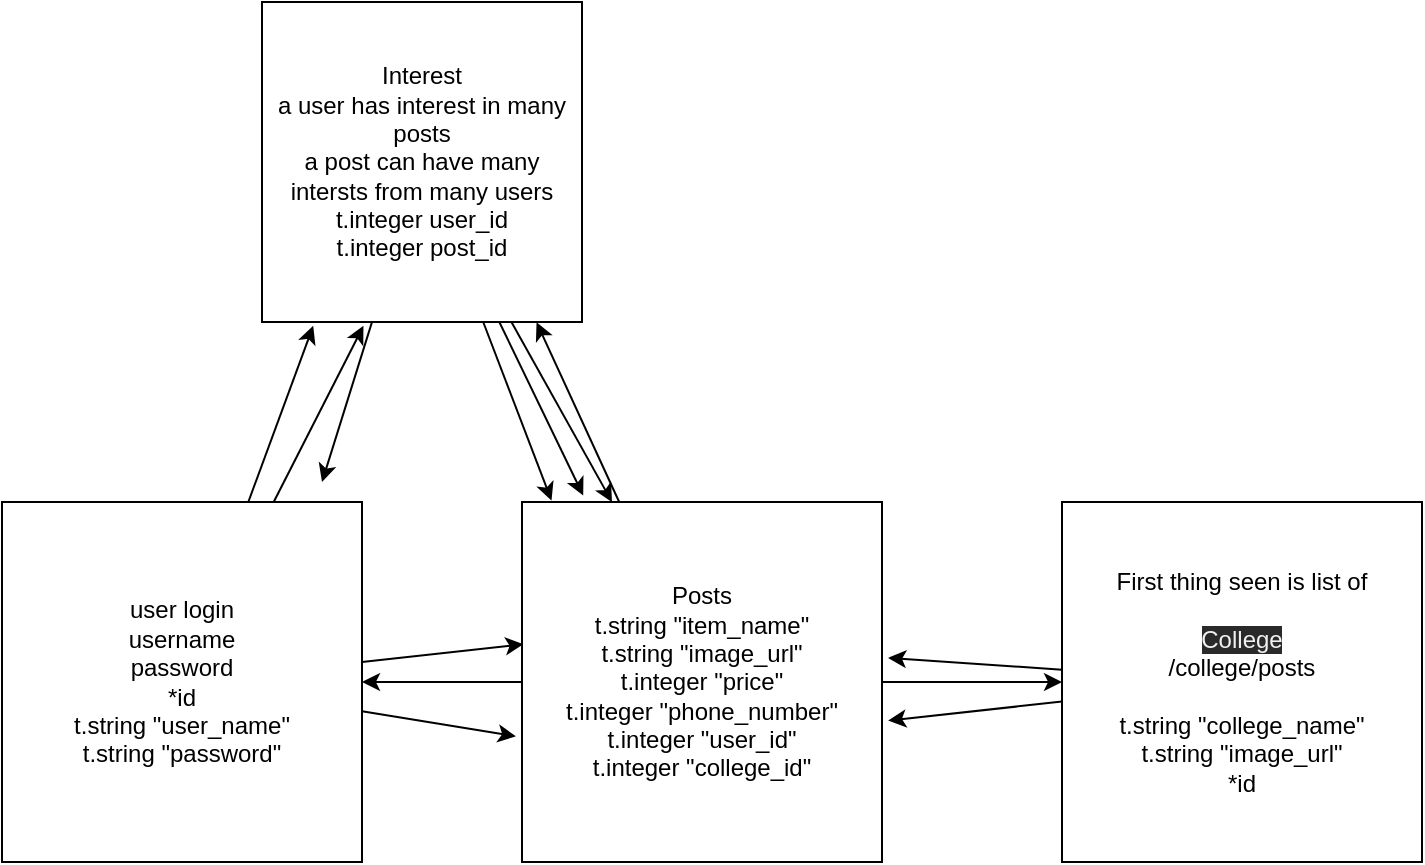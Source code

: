 <mxfile>
    <diagram id="YDT_TaS3kMQTjHpa-z7L" name="Page-1">
        <mxGraphModel dx="807" dy="468" grid="1" gridSize="10" guides="1" tooltips="1" connect="1" arrows="1" fold="1" page="1" pageScale="1" pageWidth="850" pageHeight="1100" math="0" shadow="0">
            <root>
                <mxCell id="0"/>
                <mxCell id="1" parent="0"/>
                <mxCell id="19" style="edgeStyle=none;html=1;entryX=0.75;entryY=0;entryDx=0;entryDy=0;" parent="1" source="2" edge="1">
                    <mxGeometry relative="1" as="geometry">
                        <mxPoint x="175" y="260" as="targetPoint"/>
                    </mxGeometry>
                </mxCell>
                <mxCell id="20" style="edgeStyle=none;html=1;entryX=0.004;entryY=0.395;entryDx=0;entryDy=0;entryPerimeter=0;" parent="1" source="2" target="3" edge="1">
                    <mxGeometry relative="1" as="geometry"/>
                </mxCell>
                <mxCell id="21" style="edgeStyle=none;html=1;entryX=-0.017;entryY=0.651;entryDx=0;entryDy=0;entryPerimeter=0;" parent="1" source="2" target="3" edge="1">
                    <mxGeometry relative="1" as="geometry"/>
                </mxCell>
                <mxCell id="24" style="edgeStyle=none;html=1;entryX=0.317;entryY=1.012;entryDx=0;entryDy=0;entryPerimeter=0;" parent="1" source="2" target="22" edge="1">
                    <mxGeometry relative="1" as="geometry"/>
                </mxCell>
                <mxCell id="25" style="edgeStyle=none;html=1;entryX=0.16;entryY=1.012;entryDx=0;entryDy=0;entryPerimeter=0;" parent="1" source="2" target="22" edge="1">
                    <mxGeometry relative="1" as="geometry"/>
                </mxCell>
                <mxCell id="2" value="user login&lt;br&gt;username&lt;br&gt;password&lt;br&gt;*id&lt;br&gt;t.string &quot;user_name&quot;&lt;br&gt;t.string &quot;password&quot;" style="whiteSpace=wrap;html=1;aspect=fixed;" parent="1" vertex="1">
                    <mxGeometry x="40" y="260" width="180" height="180" as="geometry"/>
                </mxCell>
                <mxCell id="12" style="edgeStyle=none;html=1;entryX=0;entryY=0.5;entryDx=0;entryDy=0;" parent="1" source="3" target="5" edge="1">
                    <mxGeometry relative="1" as="geometry"/>
                </mxCell>
                <mxCell id="16" style="edgeStyle=none;html=1;entryX=1;entryY=0.5;entryDx=0;entryDy=0;" parent="1" source="3" edge="1">
                    <mxGeometry relative="1" as="geometry">
                        <mxPoint x="220" y="350" as="targetPoint"/>
                    </mxGeometry>
                </mxCell>
                <mxCell id="30" style="edgeStyle=none;html=1;entryX=0.858;entryY=1.001;entryDx=0;entryDy=0;entryPerimeter=0;" edge="1" parent="1" source="3" target="22">
                    <mxGeometry relative="1" as="geometry"/>
                </mxCell>
                <mxCell id="3" value="Posts&lt;br&gt;t.string &quot;item_name&quot;&lt;br&gt;t.string &quot;image_url&quot;&lt;br&gt;t.integer &quot;price&quot;&lt;br&gt;t.integer &quot;phone_number&quot;&lt;br&gt;t.integer &quot;user_id&quot;&lt;br&gt;t.integer &quot;college_id&quot;" style="whiteSpace=wrap;html=1;aspect=fixed;" parent="1" vertex="1">
                    <mxGeometry x="300" y="260" width="180" height="180" as="geometry"/>
                </mxCell>
                <mxCell id="17" style="edgeStyle=none;html=1;entryX=1.017;entryY=0.433;entryDx=0;entryDy=0;entryPerimeter=0;" parent="1" source="5" target="3" edge="1">
                    <mxGeometry relative="1" as="geometry"/>
                </mxCell>
                <mxCell id="18" style="edgeStyle=none;html=1;entryX=1.017;entryY=0.607;entryDx=0;entryDy=0;entryPerimeter=0;" parent="1" source="5" target="3" edge="1">
                    <mxGeometry relative="1" as="geometry"/>
                </mxCell>
                <mxCell id="5" value="First thing seen is list of&lt;br&gt;&lt;br&gt;&lt;span style=&quot;color: rgb(240 , 240 , 240) ; font-family: &amp;#34;helvetica&amp;#34; ; font-size: 12px ; font-style: normal ; font-weight: 400 ; letter-spacing: normal ; text-align: center ; text-indent: 0px ; text-transform: none ; word-spacing: 0px ; background-color: rgb(42 , 42 , 42) ; display: inline ; float: none&quot;&gt;College&lt;br&gt;&lt;/span&gt;/college/posts&lt;br&gt;&lt;br&gt;t.string &quot;college_name&quot;&lt;br&gt;t.string &quot;image_url&quot;&lt;br&gt;*id" style="whiteSpace=wrap;html=1;aspect=fixed;" parent="1" vertex="1">
                    <mxGeometry x="570" y="260" width="180" height="180" as="geometry"/>
                </mxCell>
                <mxCell id="26" style="edgeStyle=none;html=1;entryX=0.25;entryY=0;entryDx=0;entryDy=0;" parent="1" source="22" target="3" edge="1">
                    <mxGeometry relative="1" as="geometry"/>
                </mxCell>
                <mxCell id="27" style="edgeStyle=none;html=1;entryX=0.082;entryY=-0.004;entryDx=0;entryDy=0;entryPerimeter=0;" parent="1" source="22" target="3" edge="1">
                    <mxGeometry relative="1" as="geometry"/>
                </mxCell>
                <mxCell id="28" style="edgeStyle=none;html=1;" edge="1" parent="1" source="22">
                    <mxGeometry relative="1" as="geometry">
                        <mxPoint x="200" y="250" as="targetPoint"/>
                    </mxGeometry>
                </mxCell>
                <mxCell id="29" style="edgeStyle=none;html=1;entryX=0.17;entryY=-0.018;entryDx=0;entryDy=0;entryPerimeter=0;" edge="1" parent="1" source="22" target="3">
                    <mxGeometry relative="1" as="geometry"/>
                </mxCell>
                <mxCell id="22" value="Interest&lt;br&gt;a user has interest in many posts&lt;br&gt;a post can have many intersts from many users&lt;br&gt;t.integer user_id&lt;br&gt;t.integer post_id" style="whiteSpace=wrap;html=1;aspect=fixed;" parent="1" vertex="1">
                    <mxGeometry x="170" y="10" width="160" height="160" as="geometry"/>
                </mxCell>
            </root>
        </mxGraphModel>
    </diagram>
</mxfile>